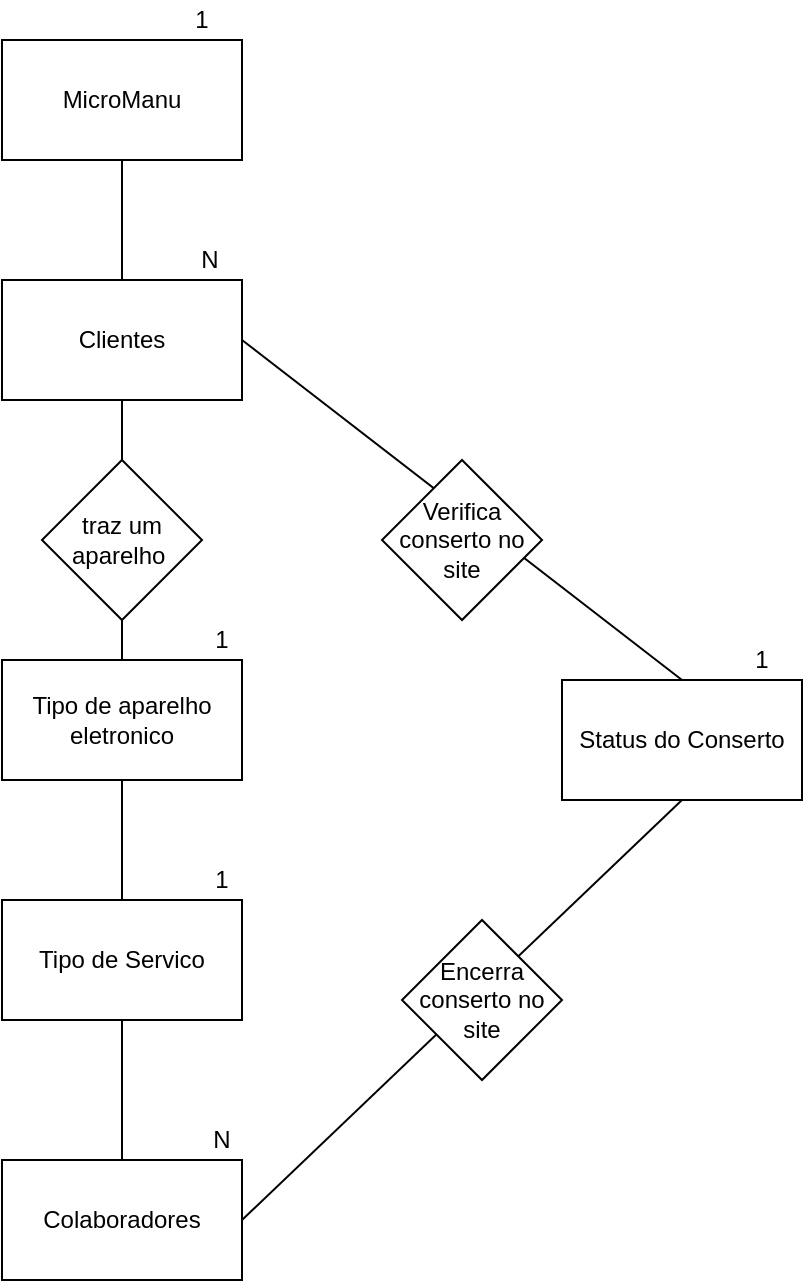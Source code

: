 <mxfile version="14.4.2" type="device"><diagram id="C5RBs43oDa-KdzZeNtuy" name="Page-1"><mxGraphModel dx="868" dy="482" grid="1" gridSize="10" guides="1" tooltips="1" connect="1" arrows="1" fold="1" page="1" pageScale="1" pageWidth="827" pageHeight="1169" math="0" shadow="0"><root><mxCell id="WIyWlLk6GJQsqaUBKTNV-0"/><mxCell id="WIyWlLk6GJQsqaUBKTNV-1" parent="WIyWlLk6GJQsqaUBKTNV-0"/><mxCell id="s3a0eh0usj8ZvuFQhSwW-0" value="MicroManu" style="rounded=0;whiteSpace=wrap;html=1;" vertex="1" parent="WIyWlLk6GJQsqaUBKTNV-1"><mxGeometry x="310" y="40" width="120" height="60" as="geometry"/></mxCell><mxCell id="s3a0eh0usj8ZvuFQhSwW-1" value="1" style="text;html=1;strokeColor=none;fillColor=none;align=center;verticalAlign=middle;whiteSpace=wrap;rounded=0;" vertex="1" parent="WIyWlLk6GJQsqaUBKTNV-1"><mxGeometry x="390" y="20" width="40" height="20" as="geometry"/></mxCell><mxCell id="s3a0eh0usj8ZvuFQhSwW-2" value="Clientes" style="rounded=0;whiteSpace=wrap;html=1;" vertex="1" parent="WIyWlLk6GJQsqaUBKTNV-1"><mxGeometry x="310" y="160" width="120" height="60" as="geometry"/></mxCell><mxCell id="s3a0eh0usj8ZvuFQhSwW-3" value="" style="endArrow=none;html=1;entryX=0.5;entryY=1;entryDx=0;entryDy=0;exitX=0.5;exitY=0;exitDx=0;exitDy=0;" edge="1" parent="WIyWlLk6GJQsqaUBKTNV-1" source="s3a0eh0usj8ZvuFQhSwW-2" target="s3a0eh0usj8ZvuFQhSwW-0"><mxGeometry width="50" height="50" relative="1" as="geometry"><mxPoint x="390" y="230" as="sourcePoint"/><mxPoint x="440" y="180" as="targetPoint"/></mxGeometry></mxCell><mxCell id="s3a0eh0usj8ZvuFQhSwW-4" value="N" style="text;html=1;strokeColor=none;fillColor=none;align=center;verticalAlign=middle;whiteSpace=wrap;rounded=0;" vertex="1" parent="WIyWlLk6GJQsqaUBKTNV-1"><mxGeometry x="394" y="140" width="40" height="20" as="geometry"/></mxCell><mxCell id="s3a0eh0usj8ZvuFQhSwW-5" value="Tipo de aparelho eletronico" style="rounded=0;whiteSpace=wrap;html=1;" vertex="1" parent="WIyWlLk6GJQsqaUBKTNV-1"><mxGeometry x="310" y="350" width="120" height="60" as="geometry"/></mxCell><mxCell id="s3a0eh0usj8ZvuFQhSwW-6" value="" style="endArrow=none;html=1;entryX=0.5;entryY=1;entryDx=0;entryDy=0;exitX=0.5;exitY=0;exitDx=0;exitDy=0;" edge="1" parent="WIyWlLk6GJQsqaUBKTNV-1" source="s3a0eh0usj8ZvuFQhSwW-15" target="s3a0eh0usj8ZvuFQhSwW-2"><mxGeometry width="50" height="50" relative="1" as="geometry"><mxPoint x="390" y="410" as="sourcePoint"/><mxPoint x="440" y="360" as="targetPoint"/></mxGeometry></mxCell><mxCell id="s3a0eh0usj8ZvuFQhSwW-7" value="1" style="text;html=1;strokeColor=none;fillColor=none;align=center;verticalAlign=middle;whiteSpace=wrap;rounded=0;" vertex="1" parent="WIyWlLk6GJQsqaUBKTNV-1"><mxGeometry x="400" y="330" width="40" height="20" as="geometry"/></mxCell><mxCell id="s3a0eh0usj8ZvuFQhSwW-8" value="Tipo de Servico" style="rounded=0;whiteSpace=wrap;html=1;" vertex="1" parent="WIyWlLk6GJQsqaUBKTNV-1"><mxGeometry x="310" y="470" width="120" height="60" as="geometry"/></mxCell><mxCell id="s3a0eh0usj8ZvuFQhSwW-9" value="1" style="text;html=1;strokeColor=none;fillColor=none;align=center;verticalAlign=middle;whiteSpace=wrap;rounded=0;" vertex="1" parent="WIyWlLk6GJQsqaUBKTNV-1"><mxGeometry x="400" y="450" width="40" height="20" as="geometry"/></mxCell><mxCell id="s3a0eh0usj8ZvuFQhSwW-10" value="" style="endArrow=none;html=1;entryX=0.5;entryY=1;entryDx=0;entryDy=0;exitX=0.5;exitY=0;exitDx=0;exitDy=0;" edge="1" parent="WIyWlLk6GJQsqaUBKTNV-1" source="s3a0eh0usj8ZvuFQhSwW-8" target="s3a0eh0usj8ZvuFQhSwW-5"><mxGeometry width="50" height="50" relative="1" as="geometry"><mxPoint x="390" y="470" as="sourcePoint"/><mxPoint x="440" y="420" as="targetPoint"/></mxGeometry></mxCell><mxCell id="s3a0eh0usj8ZvuFQhSwW-11" value="Colaboradores" style="rounded=0;whiteSpace=wrap;html=1;" vertex="1" parent="WIyWlLk6GJQsqaUBKTNV-1"><mxGeometry x="310" y="600" width="120" height="60" as="geometry"/></mxCell><mxCell id="s3a0eh0usj8ZvuFQhSwW-12" value="N" style="text;html=1;strokeColor=none;fillColor=none;align=center;verticalAlign=middle;whiteSpace=wrap;rounded=0;" vertex="1" parent="WIyWlLk6GJQsqaUBKTNV-1"><mxGeometry x="400" y="580" width="40" height="20" as="geometry"/></mxCell><mxCell id="s3a0eh0usj8ZvuFQhSwW-13" value="" style="endArrow=none;html=1;entryX=0.5;entryY=1;entryDx=0;entryDy=0;exitX=0.5;exitY=0;exitDx=0;exitDy=0;" edge="1" parent="WIyWlLk6GJQsqaUBKTNV-1" source="s3a0eh0usj8ZvuFQhSwW-11" target="s3a0eh0usj8ZvuFQhSwW-8"><mxGeometry width="50" height="50" relative="1" as="geometry"><mxPoint x="390" y="630" as="sourcePoint"/><mxPoint x="440" y="580" as="targetPoint"/></mxGeometry></mxCell><mxCell id="s3a0eh0usj8ZvuFQhSwW-14" value="Status do Conserto" style="rounded=0;whiteSpace=wrap;html=1;" vertex="1" parent="WIyWlLk6GJQsqaUBKTNV-1"><mxGeometry x="590" y="360" width="120" height="60" as="geometry"/></mxCell><mxCell id="s3a0eh0usj8ZvuFQhSwW-15" value="traz um aparelho&amp;nbsp;" style="rhombus;whiteSpace=wrap;html=1;" vertex="1" parent="WIyWlLk6GJQsqaUBKTNV-1"><mxGeometry x="330" y="250" width="80" height="80" as="geometry"/></mxCell><mxCell id="s3a0eh0usj8ZvuFQhSwW-16" value="" style="endArrow=none;html=1;entryX=0.5;entryY=1;entryDx=0;entryDy=0;exitX=0.5;exitY=0;exitDx=0;exitDy=0;" edge="1" parent="WIyWlLk6GJQsqaUBKTNV-1" source="s3a0eh0usj8ZvuFQhSwW-5" target="s3a0eh0usj8ZvuFQhSwW-15"><mxGeometry width="50" height="50" relative="1" as="geometry"><mxPoint x="370" y="340" as="sourcePoint"/><mxPoint x="370" y="240" as="targetPoint"/></mxGeometry></mxCell><mxCell id="s3a0eh0usj8ZvuFQhSwW-17" value="" style="endArrow=none;html=1;entryX=1;entryY=0.5;entryDx=0;entryDy=0;exitX=0.5;exitY=0;exitDx=0;exitDy=0;" edge="1" parent="WIyWlLk6GJQsqaUBKTNV-1" source="s3a0eh0usj8ZvuFQhSwW-14" target="s3a0eh0usj8ZvuFQhSwW-2"><mxGeometry width="50" height="50" relative="1" as="geometry"><mxPoint x="390" y="440" as="sourcePoint"/><mxPoint x="440" y="390" as="targetPoint"/></mxGeometry></mxCell><mxCell id="s3a0eh0usj8ZvuFQhSwW-18" value="" style="endArrow=none;html=1;exitX=1;exitY=0.5;exitDx=0;exitDy=0;entryX=0.5;entryY=1;entryDx=0;entryDy=0;" edge="1" parent="WIyWlLk6GJQsqaUBKTNV-1" source="s3a0eh0usj8ZvuFQhSwW-11" target="s3a0eh0usj8ZvuFQhSwW-14"><mxGeometry width="50" height="50" relative="1" as="geometry"><mxPoint x="390" y="440" as="sourcePoint"/><mxPoint x="440" y="390" as="targetPoint"/></mxGeometry></mxCell><mxCell id="s3a0eh0usj8ZvuFQhSwW-19" value="Verifica conserto no site" style="rhombus;whiteSpace=wrap;html=1;" vertex="1" parent="WIyWlLk6GJQsqaUBKTNV-1"><mxGeometry x="500" y="250" width="80" height="80" as="geometry"/></mxCell><mxCell id="s3a0eh0usj8ZvuFQhSwW-22" value="Encerra conserto no site" style="rhombus;whiteSpace=wrap;html=1;" vertex="1" parent="WIyWlLk6GJQsqaUBKTNV-1"><mxGeometry x="510" y="480" width="80" height="80" as="geometry"/></mxCell><mxCell id="s3a0eh0usj8ZvuFQhSwW-23" value="1" style="text;html=1;strokeColor=none;fillColor=none;align=center;verticalAlign=middle;whiteSpace=wrap;rounded=0;" vertex="1" parent="WIyWlLk6GJQsqaUBKTNV-1"><mxGeometry x="670" y="340" width="40" height="20" as="geometry"/></mxCell></root></mxGraphModel></diagram></mxfile>